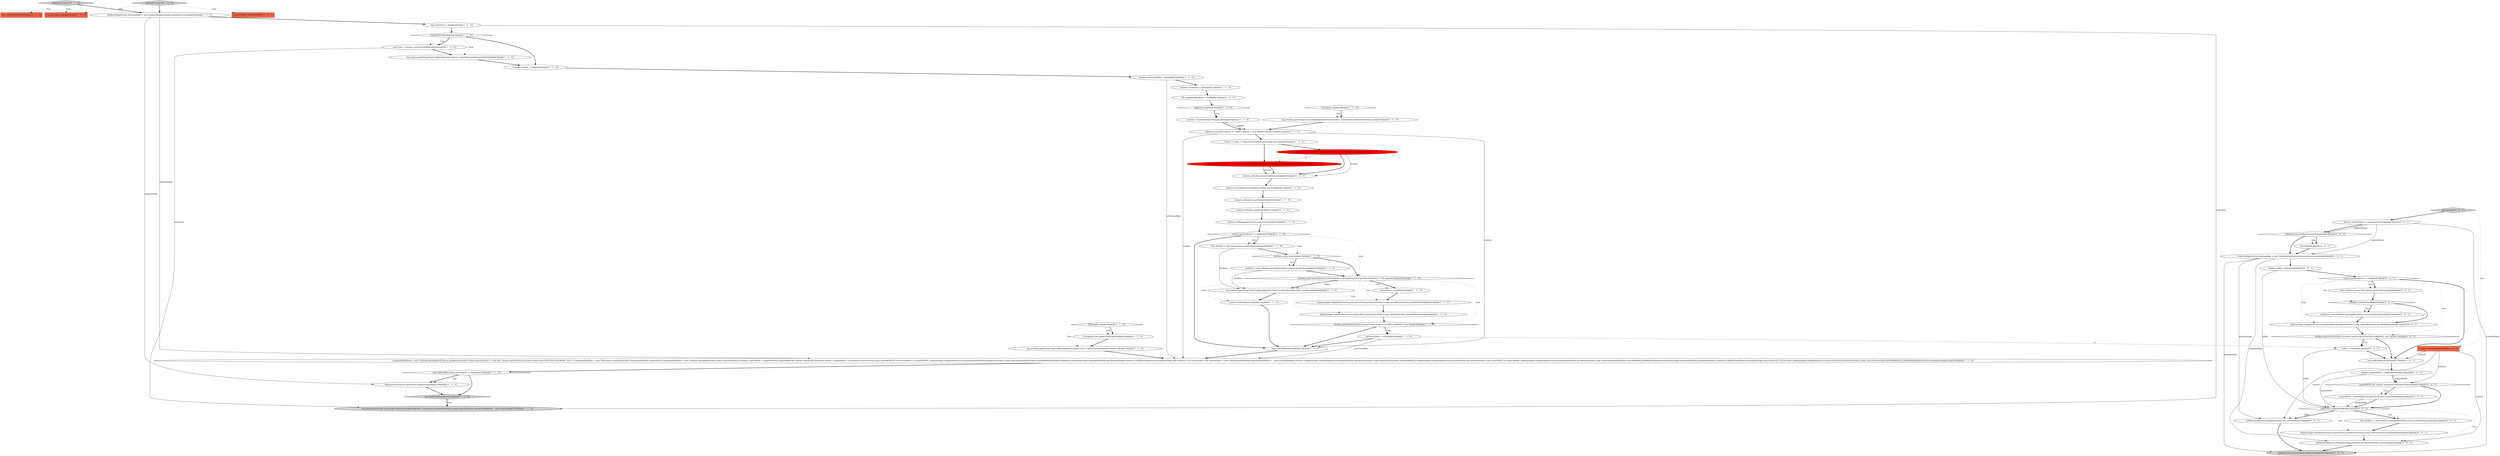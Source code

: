 digraph {
7 [style = filled, label = "long startTime = 0@@@4@@@['1', '1', '0']", fillcolor = white, shape = ellipse image = "AAA0AAABBB1BBB"];
33 [style = filled, label = "!docBase.isAbsolute()@@@37@@@['1', '1', '0']", fillcolor = white, shape = diamond image = "AAA0AAABBB1BBB"];
57 [style = filled, label = "unpackWAR && context instanceof StandardContext@@@19@@@['0', '0', '1']", fillcolor = white, shape = diamond image = "AAA0AAABBB3BBB"];
20 [style = filled, label = "ContextName cn@@@2@@@['1', '1', '0']", fillcolor = tomato, shape = box image = "AAA0AAABBB1BBB"];
55 [style = filled, label = "!docBase.isAbsolute()@@@9@@@['0', '0', '1']", fillcolor = white, shape = diamond image = "AAA0AAABBB3BBB"];
2 [style = filled, label = "log.isInfoEnabled()@@@5@@@['1', '1', '0']", fillcolor = white, shape = diamond image = "AAA0AAABBB1BBB"];
65 [style = filled, label = "docBase.getAbsolutePath().toLowerCase(Locale.ENGLISH).endsWith(\".war\")@@@13@@@['0', '0', '1']", fillcolor = white, shape = diamond image = "AAA0AAABBB3BBB"];
71 [style = filled, label = "docBase = new File(host.getAppBaseFile(),context.getDocBase())@@@10@@@['0', '0', '1']", fillcolor = white, shape = ellipse image = "AAA0AAABBB3BBB"];
0 [style = filled, label = "Class<?> clazz = Class.forName(host.getConfigClass())@@@28@@@['1', '1', '0']", fillcolor = white, shape = ellipse image = "AAA0AAABBB1BBB"];
17 [style = filled, label = "boolean isExternal = false@@@11@@@['1', '1', '0']", fillcolor = white, shape = ellipse image = "AAA0AAABBB1BBB"];
25 [style = filled, label = "startTime = System.currentTimeMillis()@@@6@@@['1', '1', '0']", fillcolor = white, shape = ellipse image = "AAA0AAABBB1BBB"];
62 [style = filled, label = "File docBase = new File(host.getAppBaseFile(),context.getBaseName())@@@23@@@['0', '0', '1']", fillcolor = white, shape = ellipse image = "AAA0AAABBB3BBB"];
63 [style = filled, label = "deployedApp.redeployResources.put(docBase.getAbsolutePath(),Long.valueOf(docBase.lastModified()))@@@24@@@['0', '0', '1']", fillcolor = white, shape = ellipse image = "AAA0AAABBB3BBB"];
46 [style = filled, label = "LifecycleListener listener = (LifecycleListener)clazz.getDeclaredConstructor().newInstance()@@@29@@@['0', '1', '0']", fillcolor = red, shape = ellipse image = "AAA1AAABBB2BBB"];
32 [style = filled, label = "docBase = new File(host.getAppBaseFile(),context.getDocBase())@@@38@@@['1', '1', '0']", fillcolor = white, shape = ellipse image = "AAA0AAABBB1BBB"];
52 [style = filled, label = "String contextName = context.getName()@@@3@@@['0', '0', '1']", fillcolor = white, shape = ellipse image = "AAA0AAABBB3BBB"];
6 [style = filled, label = "log.isInfoEnabled()@@@106@@@['1', '1', '0']", fillcolor = lightgray, shape = diamond image = "AAA0AAABBB1BBB"];
1 [style = filled, label = "deployed.put(context.getName(),deployedApp)@@@104@@@['1', '1', '0']", fillcolor = white, shape = ellipse image = "AAA0AAABBB1BBB"];
31 [style = filled, label = "Throwable t@@@55@@@['1', '1', '0']", fillcolor = white, shape = diamond image = "AAA0AAABBB1BBB"];
11 [style = filled, label = "!docBase.getCanonicalPath().startsWith(host.getAppBaseFile().getAbsolutePath() + File.separator)@@@40@@@['1', '1', '0']", fillcolor = white, shape = diamond image = "AAA0AAABBB1BBB"];
53 [style = filled, label = "unpackWAR = ((StandardContext)context).getUnpackWAR()@@@20@@@['0', '0', '1']", fillcolor = white, shape = ellipse image = "AAA0AAABBB3BBB"];
40 [style = filled, label = "Context context = null@@@9@@@['1', '1', '0']", fillcolor = white, shape = ellipse image = "AAA0AAABBB1BBB"];
67 [style = filled, label = "boolean unpackWAR = unpackWARs@@@18@@@['0', '0', '1']", fillcolor = white, shape = ellipse image = "AAA0AAABBB3BBB"];
14 [style = filled, label = "ContextName cn@@@2@@@['1', '0', '0']", fillcolor = tomato, shape = box image = "AAA0AAABBB1BBB"];
28 [style = filled, label = "docBase.getAbsolutePath().toLowerCase(Locale.ENGLISH).endsWith(\".war\")@@@44@@@['1', '1', '0']", fillcolor = white, shape = diamond image = "AAA0AAABBB1BBB"];
35 [style = filled, label = "deployedApp.redeployResources.put(docBase.getAbsolutePath(),Long.valueOf(docBase.lastModified()))@@@43@@@['1', '1', '0']", fillcolor = white, shape = ellipse image = "AAA0AAABBB1BBB"];
45 [style = filled, label = "File contextXml@@@2@@@['0', '1', '0']", fillcolor = tomato, shape = box image = "AAA0AAABBB2BBB"];
37 [style = filled, label = "context.setName(cn.getName())@@@32@@@['1', '1', '0']", fillcolor = white, shape = ellipse image = "AAA0AAABBB1BBB"];
51 [style = filled, label = "deployed.put(contextName,deployedApp)@@@30@@@['0', '0', '1']", fillcolor = lightgray, shape = ellipse image = "AAA0AAABBB3BBB"];
61 [style = filled, label = "Context context@@@2@@@['0', '0', '1']", fillcolor = tomato, shape = box image = "AAA0AAABBB3BBB"];
64 [style = filled, label = "deployedApp.redeployResources.put(docBase.getAbsolutePath(),Long.valueOf(docBase.lastModified()))@@@12@@@['0', '0', '1']", fillcolor = white, shape = ellipse image = "AAA0AAABBB3BBB"];
47 [style = filled, label = "deployDescriptor['0', '1', '0']", fillcolor = lightgray, shape = diamond image = "AAA0AAABBB2BBB"];
4 [style = filled, label = "context.setWebappVersion(cn.getVersion())@@@34@@@['1', '1', '0']", fillcolor = white, shape = ellipse image = "AAA0AAABBB1BBB"];
15 [style = filled, label = "context.getDocBase() != null@@@35@@@['1', '1', '0']", fillcolor = white, shape = diamond image = "AAA0AAABBB1BBB"];
16 [style = filled, label = "log.warn(sm.getString(\"hostConfig.deployDescriptor.localDocBaseSpecified\",docBase))@@@49@@@['1', '1', '0']", fillcolor = white, shape = ellipse image = "AAA0AAABBB1BBB"];
23 [style = filled, label = "log.error(sm.getString(\"hostConfig.deployDescriptor.error\",contextXml.getAbsolutePath()),t)@@@57@@@['1', '1', '0']", fillcolor = white, shape = ellipse image = "AAA0AAABBB1BBB"];
42 [style = filled, label = "{expandedDocBase = new File(host.getAppBaseFile(),cn.getBaseName())if (context.getDocBase() != null && !context.getDocBase().toLowerCase(Locale.ENGLISH).endsWith(\".war\")) {expandedDocBase = new File(context.getDocBase())if (!expandedDocBase.isAbsolute()) {expandedDocBase = new File(host.getAppBaseFile(),context.getDocBase())}}boolean unpackWAR = unpackWARsif (unpackWAR && context instanceof StandardContext) {unpackWAR = ((StandardContext)context).getUnpackWAR()}if (isExternalWar) {if (unpackWAR) {deployedApp.redeployResources.put(expandedDocBase.getAbsolutePath(),Long.valueOf(expandedDocBase.lastModified()))addWatchedResources(deployedApp,expandedDocBase.getAbsolutePath(),context)}{addWatchedResources(deployedApp,null,context)}}{if (!isExternal) {File warDocBase = new File(expandedDocBase.getAbsolutePath() + \".war\")if (warDocBase.exists()) {deployedApp.redeployResources.put(warDocBase.getAbsolutePath(),Long.valueOf(warDocBase.lastModified()))}{deployedApp.redeployResources.put(warDocBase.getAbsolutePath(),Long.valueOf(0))}}if (unpackWAR) {deployedApp.redeployResources.put(expandedDocBase.getAbsolutePath(),Long.valueOf(expandedDocBase.lastModified()))addWatchedResources(deployedApp,expandedDocBase.getAbsolutePath(),context)}{addWatchedResources(deployedApp,null,context)}if (!isExternal) {deployedApp.redeployResources.put(contextXml.getAbsolutePath(),Long.valueOf(contextXml.lastModified()))}}addGlobalRedeployResources(deployedApp)}@@@59@@@['1', '1', '0']", fillcolor = white, shape = ellipse image = "AAA0AAABBB1BBB"];
5 [style = filled, label = "log.error(sm.getString(\"hostConfig.deployDescriptor.error\",contextXml.getAbsolutePath()),e)@@@19@@@['1', '1', '0']", fillcolor = white, shape = ellipse image = "AAA0AAABBB1BBB"];
36 [style = filled, label = "context.setConfigFile(contextXml.toURI().toURL())@@@31@@@['1', '1', '0']", fillcolor = white, shape = ellipse image = "AAA0AAABBB1BBB"];
60 [style = filled, label = "return@@@4@@@['0', '0', '1']", fillcolor = white, shape = ellipse image = "AAA0AAABBB3BBB"];
8 [style = filled, label = "host.findChild(context.getName()) != null@@@103@@@['1', '1', '0']", fillcolor = white, shape = diamond image = "AAA0AAABBB1BBB"];
44 [style = filled, label = "host.addChild(context)@@@53@@@['1', '1', '0']", fillcolor = white, shape = ellipse image = "AAA0AAABBB1BBB"];
56 [style = filled, label = "File docBase = new File(context.getDocBase())@@@8@@@['0', '0', '1']", fillcolor = white, shape = ellipse image = "AAA0AAABBB3BBB"];
39 [style = filled, label = "context.addLifecycleListener(listener)@@@30@@@['1', '1', '0']", fillcolor = white, shape = ellipse image = "AAA0AAABBB1BBB"];
48 [style = filled, label = "manageApp['0', '0', '1']", fillcolor = lightgray, shape = diamond image = "AAA0AAABBB3BBB"];
29 [style = filled, label = "context = (Context)digester.parse(fis)@@@16@@@['1', '1', '0']", fillcolor = white, shape = ellipse image = "AAA0AAABBB1BBB"];
24 [style = filled, label = "log.info(sm.getString(\"hostConfig.deployDescriptor\",contextXml.getAbsolutePath()))@@@7@@@['1', '1', '0']", fillcolor = white, shape = ellipse image = "AAA0AAABBB1BBB"];
12 [style = filled, label = "{digester.reset()if (context == null) {context = new FailedContext()}}@@@21@@@['1', '1', '0']", fillcolor = white, shape = ellipse image = "AAA0AAABBB1BBB"];
41 [style = filled, label = "Exception e@@@18@@@['1', '1', '0']", fillcolor = white, shape = diamond image = "AAA0AAABBB1BBB"];
70 [style = filled, label = "boolean isWar = false@@@6@@@['0', '0', '1']", fillcolor = white, shape = ellipse image = "AAA0AAABBB3BBB"];
26 [style = filled, label = "File expandedDocBase = null@@@12@@@['1', '1', '0']", fillcolor = white, shape = ellipse image = "AAA0AAABBB1BBB"];
3 [style = filled, label = "isExternalWar = true@@@45@@@['1', '1', '0']", fillcolor = white, shape = ellipse image = "AAA0AAABBB1BBB"];
43 [style = filled, label = "DeployedApplication deployedApp = new DeployedApplication(cn.getName(),true)@@@3@@@['1', '1', '0']", fillcolor = white, shape = ellipse image = "AAA0AAABBB1BBB"];
34 [style = filled, label = "digesterLock@@@14@@@['1', '1', '0']", fillcolor = white, shape = diamond image = "AAA0AAABBB1BBB"];
54 [style = filled, label = "addWatchedResources(deployedApp,null,context)@@@28@@@['0', '0', '1']", fillcolor = white, shape = ellipse image = "AAA0AAABBB3BBB"];
9 [style = filled, label = "ExceptionUtils.handleThrowable(t)@@@56@@@['1', '1', '0']", fillcolor = white, shape = ellipse image = "AAA0AAABBB1BBB"];
13 [style = filled, label = "log.info(sm.getString(\"hostConfig.deployDescriptor.finished\",contextXml.getAbsolutePath(),Long.valueOf(System.currentTimeMillis() - startTime)))@@@107@@@['1', '1', '0']", fillcolor = lightgray, shape = ellipse image = "AAA0AAABBB1BBB"];
38 [style = filled, label = "context.setPath(cn.getPath())@@@33@@@['1', '1', '0']", fillcolor = white, shape = ellipse image = "AAA0AAABBB1BBB"];
66 [style = filled, label = "host.addChild(context)@@@17@@@['0', '0', '1']", fillcolor = white, shape = ellipse image = "AAA0AAABBB3BBB"];
59 [style = filled, label = "isWar && unpackWAR@@@22@@@['0', '0', '1']", fillcolor = white, shape = diamond image = "AAA0AAABBB3BBB"];
68 [style = filled, label = "addWatchedResources(deployedApp,docBase.getAbsolutePath(),context)@@@25@@@['0', '0', '1']", fillcolor = white, shape = ellipse image = "AAA0AAABBB3BBB"];
22 [style = filled, label = "context.setDocBase(null)@@@50@@@['1', '1', '0']", fillcolor = white, shape = ellipse image = "AAA0AAABBB1BBB"];
58 [style = filled, label = "context.getDocBase() != null@@@7@@@['0', '0', '1']", fillcolor = white, shape = diamond image = "AAA0AAABBB3BBB"];
69 [style = filled, label = "deployed.containsKey(contextName)@@@4@@@['0', '0', '1']", fillcolor = white, shape = diamond image = "AAA0AAABBB3BBB"];
21 [style = filled, label = "isExternal = true@@@41@@@['1', '1', '0']", fillcolor = white, shape = ellipse image = "AAA0AAABBB1BBB"];
50 [style = filled, label = "DeployedApplication deployedApp = new DeployedApplication(contextName,false)@@@5@@@['0', '0', '1']", fillcolor = white, shape = ellipse image = "AAA0AAABBB3BBB"];
18 [style = filled, label = "File docBase = new File(context.getDocBase())@@@36@@@['1', '1', '0']", fillcolor = white, shape = ellipse image = "AAA0AAABBB1BBB"];
19 [style = filled, label = "deployDescriptor['1', '0', '0']", fillcolor = lightgray, shape = diamond image = "AAA0AAABBB1BBB"];
49 [style = filled, label = "isWar = true@@@14@@@['0', '0', '1']", fillcolor = white, shape = ellipse image = "AAA0AAABBB3BBB"];
30 [style = filled, label = "boolean isExternalWar = false@@@10@@@['1', '1', '0']", fillcolor = white, shape = ellipse image = "AAA0AAABBB1BBB"];
27 [style = filled, label = "LifecycleListener listener = (LifecycleListener)clazz.newInstance()@@@29@@@['1', '0', '0']", fillcolor = red, shape = ellipse image = "AAA1AAABBB1BBB"];
10 [style = filled, label = "deployedApp.redeployResources.put(contextXml.getAbsolutePath(),Long.valueOf(contextXml.lastModified()))@@@42@@@['1', '1', '0']", fillcolor = white, shape = ellipse image = "AAA0AAABBB1BBB"];
41->5 [style = bold, label=""];
21->10 [style = bold, label=""];
11->22 [style = dotted, label="false"];
69->60 [style = bold, label=""];
12->44 [style = solid, label="context"];
0->46 [style = bold, label=""];
31->9 [style = bold, label=""];
26->34 [style = bold, label=""];
4->15 [style = bold, label=""];
38->4 [style = bold, label=""];
34->29 [style = dotted, label="true"];
10->35 [style = bold, label=""];
8->6 [style = bold, label=""];
60->50 [style = bold, label=""];
59->62 [style = bold, label=""];
15->33 [style = dotted, label="true"];
57->59 [style = bold, label=""];
2->25 [style = dotted, label="true"];
69->50 [style = bold, label=""];
8->1 [style = bold, label=""];
48->52 [style = bold, label=""];
65->49 [style = dotted, label="true"];
33->11 [style = bold, label=""];
43->42 [style = solid, label="deployedApp"];
11->16 [style = dotted, label="false"];
59->62 [style = dotted, label="true"];
71->64 [style = bold, label=""];
70->59 [style = solid, label="isWar"];
37->38 [style = bold, label=""];
67->59 [style = solid, label="unpackWAR"];
52->69 [style = bold, label=""];
27->39 [style = solid, label="listener"];
11->28 [style = dotted, label="true"];
67->57 [style = bold, label=""];
61->57 [style = solid, label="context"];
28->3 [style = bold, label=""];
31->9 [style = dotted, label="true"];
55->64 [style = bold, label=""];
52->69 [style = solid, label="contextName"];
2->25 [style = bold, label=""];
32->11 [style = bold, label=""];
59->54 [style = bold, label=""];
43->1 [style = solid, label="deployedApp"];
11->16 [style = bold, label=""];
53->59 [style = solid, label="unpackWAR"];
33->32 [style = dotted, label="true"];
66->67 [style = bold, label=""];
50->68 [style = solid, label="deployedApp"];
2->24 [style = dotted, label="true"];
11->10 [style = dotted, label="true"];
55->71 [style = dotted, label="true"];
50->70 [style = bold, label=""];
6->13 [style = dotted, label="true"];
15->18 [style = dotted, label="true"];
65->66 [style = bold, label=""];
47->43 [style = bold, label=""];
11->35 [style = dotted, label="true"];
24->40 [style = bold, label=""];
46->39 [style = bold, label=""];
67->57 [style = solid, label="unpackWAR"];
58->56 [style = bold, label=""];
41->5 [style = dotted, label="true"];
35->28 [style = bold, label=""];
25->24 [style = bold, label=""];
49->59 [style = solid, label="isWar"];
50->54 [style = solid, label="deployedApp"];
27->46 [style = dashed, label="0"];
7->2 [style = bold, label=""];
31->23 [style = dotted, label="true"];
7->13 [style = solid, label="startTime"];
69->60 [style = dotted, label="true"];
36->37 [style = bold, label=""];
58->55 [style = dotted, label="true"];
57->53 [style = bold, label=""];
29->12 [style = solid, label="context"];
22->44 [style = bold, label=""];
34->29 [style = bold, label=""];
44->42 [style = bold, label=""];
47->20 [style = dotted, label="true"];
30->17 [style = bold, label=""];
58->56 [style = dotted, label="true"];
28->3 [style = dotted, label="true"];
55->71 [style = bold, label=""];
11->21 [style = bold, label=""];
42->8 [style = bold, label=""];
18->33 [style = bold, label=""];
15->44 [style = bold, label=""];
25->13 [style = solid, label="startTime"];
52->50 [style = solid, label="contextName"];
68->51 [style = bold, label=""];
32->16 [style = solid, label="docBase"];
61->68 [style = solid, label="context"];
23->42 [style = bold, label=""];
43->7 [style = bold, label=""];
58->66 [style = bold, label=""];
58->64 [style = dotted, label="true"];
57->53 [style = dotted, label="true"];
27->39 [style = bold, label=""];
3->44 [style = bold, label=""];
61->66 [style = solid, label="context"];
1->6 [style = bold, label=""];
58->65 [style = dotted, label="true"];
50->51 [style = solid, label="deployedApp"];
6->13 [style = bold, label=""];
64->65 [style = bold, label=""];
15->11 [style = dotted, label="true"];
33->32 [style = bold, label=""];
40->30 [style = bold, label=""];
18->16 [style = solid, label="docBase"];
3->42 [style = solid, label="isExternalWar"];
19->43 [style = bold, label=""];
61->54 [style = solid, label="context"];
54->51 [style = bold, label=""];
59->54 [style = dotted, label="false"];
19->14 [style = dotted, label="true"];
17->26 [style = bold, label=""];
46->39 [style = solid, label="listener"];
0->27 [style = bold, label=""];
19->20 [style = dotted, label="true"];
59->68 [style = dotted, label="true"];
47->45 [style = dotted, label="true"];
62->63 [style = bold, label=""];
30->42 [style = solid, label="isExternalWar"];
2->40 [style = bold, label=""];
48->61 [style = dotted, label="true"];
16->22 [style = bold, label=""];
12->0 [style = bold, label=""];
15->18 [style = bold, label=""];
12->42 [style = solid, label="context"];
9->23 [style = bold, label=""];
8->1 [style = dotted, label="true"];
49->66 [style = bold, label=""];
29->12 [style = bold, label=""];
70->58 [style = bold, label=""];
53->59 [style = bold, label=""];
5->12 [style = bold, label=""];
63->68 [style = bold, label=""];
3->49 [style = dashed, label="0"];
52->51 [style = solid, label="contextName"];
59->63 [style = dotted, label="true"];
28->44 [style = bold, label=""];
11->21 [style = dotted, label="true"];
39->36 [style = bold, label=""];
65->49 [style = bold, label=""];
56->55 [style = bold, label=""];
}
